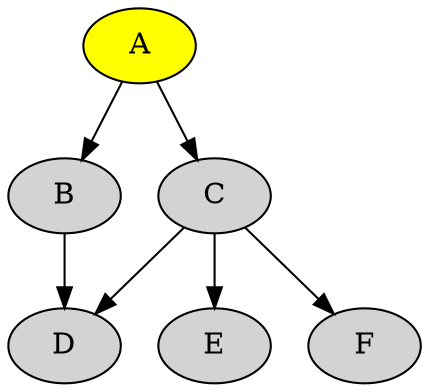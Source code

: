 digraph {
  node [style = filled]
  A [fillcolor = yellow]
  A -> B 
  A -> C
  C -> D
  C -> E
  C -> F
  B -> D
}